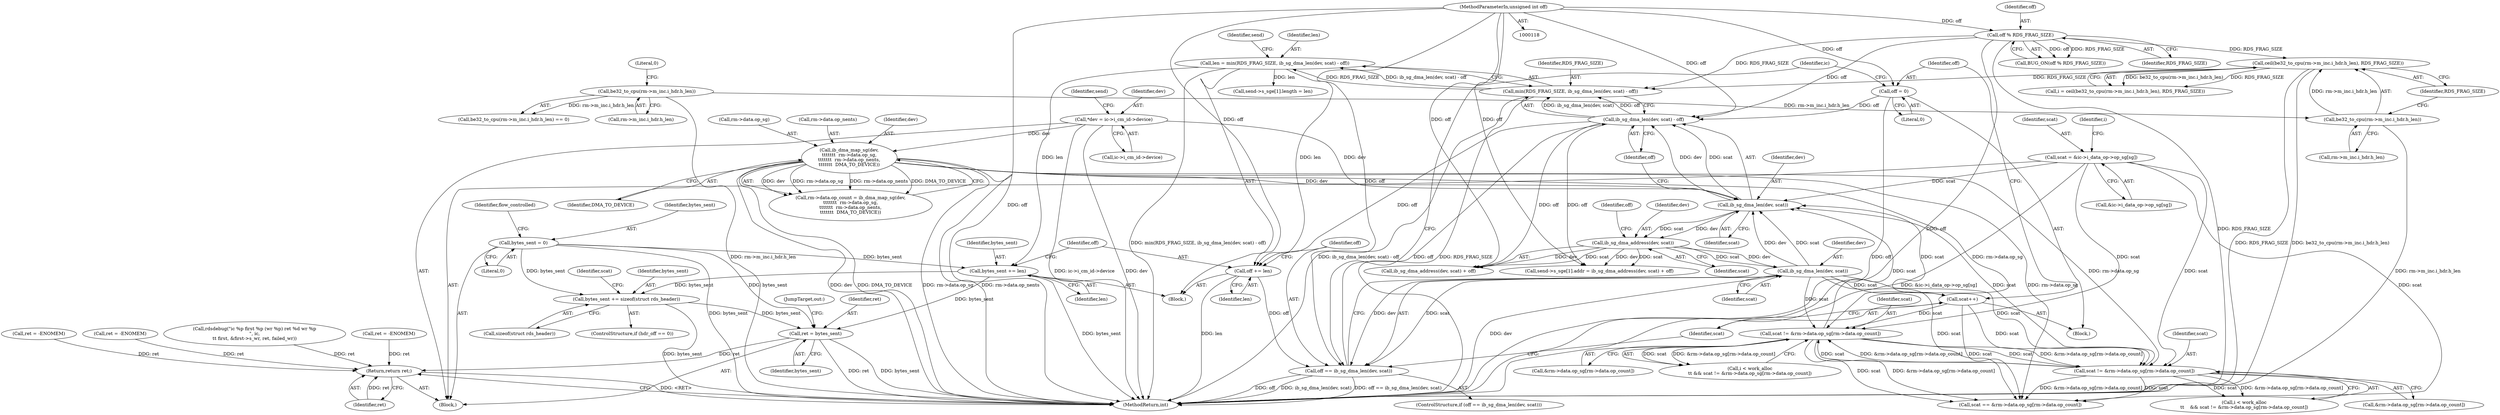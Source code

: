 digraph "0_linux_6094628bfd94323fc1cea05ec2c6affd98c18f7f@API" {
"1000870" [label="(Call,bytes_sent += sizeof(struct rds_header))"];
"1000714" [label="(Call,bytes_sent += len)"];
"1000676" [label="(Call,len = min(RDS_FRAG_SIZE, ib_sg_dma_len(dev, scat) - off))"];
"1000678" [label="(Call,min(RDS_FRAG_SIZE, ib_sg_dma_len(dev, scat) - off))"];
"1000234" [label="(Call,ceil(be32_to_cpu(rm->m_inc.i_hdr.h_len), RDS_FRAG_SIZE))"];
"1000235" [label="(Call,be32_to_cpu(rm->m_inc.i_hdr.h_len))"];
"1000219" [label="(Call,be32_to_cpu(rm->m_inc.i_hdr.h_len))"];
"1000177" [label="(Call,off % RDS_FRAG_SIZE)"];
"1000123" [label="(MethodParameterIn,unsigned int off)"];
"1000680" [label="(Call,ib_sg_dma_len(dev, scat) - off)"];
"1000681" [label="(Call,ib_sg_dma_len(dev, scat))"];
"1000723" [label="(Call,ib_sg_dma_len(dev, scat))"];
"1000701" [label="(Call,ib_sg_dma_address(dev, scat))"];
"1000132" [label="(Call,*dev = ic->i_cm_id->device)"];
"1000345" [label="(Call,ib_dma_map_sg(dev,\n\t\t\t\t\t\t\t  rm->data.op_sg,\n\t\t\t\t\t\t\t  rm->data.op_nents,\n\t\t\t\t\t\t\t  DMA_TO_DEVICE))"];
"1000852" [label="(Call,scat != &rm->data.op_sg[rm->data.op_count])"];
"1000661" [label="(Call,scat != &rm->data.op_sg[rm->data.op_count])"];
"1000558" [label="(Call,scat = &ic->i_data_op->op_sg[sg])"];
"1000727" [label="(Call,scat++)"];
"1000729" [label="(Call,off = 0)"];
"1000721" [label="(Call,off == ib_sg_dma_len(dev, scat))"];
"1000717" [label="(Call,off += len)"];
"1000164" [label="(Call,bytes_sent = 0)"];
"1001018" [label="(Call,ret = bytes_sent)"];
"1001024" [label="(Return,return ret;)"];
"1000141" [label="(Identifier,send)"];
"1000133" [label="(Identifier,dev)"];
"1000704" [label="(Identifier,off)"];
"1000177" [label="(Call,off % RDS_FRAG_SIZE)"];
"1000235" [label="(Call,be32_to_cpu(rm->m_inc.i_hdr.h_len))"];
"1001025" [label="(Identifier,ret)"];
"1000692" [label="(Call,send->s_sge[1].addr = ib_sg_dma_address(dev, scat) + off)"];
"1000134" [label="(Call,ic->i_cm_id->device)"];
"1000728" [label="(Identifier,scat)"];
"1001026" [label="(MethodReturn,int)"];
"1000871" [label="(Identifier,bytes_sent)"];
"1000680" [label="(Call,ib_sg_dma_len(dev, scat) - off)"];
"1000220" [label="(Call,rm->m_inc.i_hdr.h_len)"];
"1000347" [label="(Call,rm->data.op_sg)"];
"1000727" [label="(Call,scat++)"];
"1000730" [label="(Identifier,off)"];
"1000678" [label="(Call,min(RDS_FRAG_SIZE, ib_sg_dma_len(dev, scat) - off))"];
"1000714" [label="(Call,bytes_sent += len)"];
"1000357" [label="(Identifier,DMA_TO_DEVICE)"];
"1000234" [label="(Call,ceil(be32_to_cpu(rm->m_inc.i_hdr.h_len), RDS_FRAG_SIZE))"];
"1000876" [label="(Identifier,scat)"];
"1000663" [label="(Call,&rm->data.op_sg[rm->data.op_count])"];
"1000700" [label="(Call,ib_sg_dma_address(dev, scat) + off)"];
"1000683" [label="(Identifier,scat)"];
"1000688" [label="(Identifier,send)"];
"1000724" [label="(Identifier,dev)"];
"1000676" [label="(Call,len = min(RDS_FRAG_SIZE, ib_sg_dma_len(dev, scat) - off))"];
"1001021" [label="(JumpTarget,out:)"];
"1000662" [label="(Identifier,scat)"];
"1000559" [label="(Identifier,scat)"];
"1000345" [label="(Call,ib_dma_map_sg(dev,\n\t\t\t\t\t\t\t  rm->data.op_sg,\n\t\t\t\t\t\t\t  rm->data.op_nents,\n\t\t\t\t\t\t\t  DMA_TO_DEVICE))"];
"1000267" [label="(Call,ret = -ENOMEM)"];
"1001020" [label="(Identifier,bytes_sent)"];
"1000352" [label="(Call,rm->data.op_nents)"];
"1000705" [label="(Call,send->s_sge[1].length = len)"];
"1000560" [label="(Call,&ic->i_data_op->op_sg[sg])"];
"1000165" [label="(Identifier,bytes_sent)"];
"1000872" [label="(Call,sizeof(struct rds_header))"];
"1000719" [label="(Identifier,len)"];
"1000661" [label="(Call,scat != &rm->data.op_sg[rm->data.op_count])"];
"1001024" [label="(Return,return ret;)"];
"1000717" [label="(Call,off += len)"];
"1000718" [label="(Identifier,off)"];
"1000722" [label="(Identifier,off)"];
"1000684" [label="(Identifier,off)"];
"1000870" [label="(Call,bytes_sent += sizeof(struct rds_header))"];
"1000232" [label="(Call,i = ceil(be32_to_cpu(rm->m_inc.i_hdr.h_len), RDS_FRAG_SIZE))"];
"1000679" [label="(Identifier,RDS_FRAG_SIZE)"];
"1000966" [label="(Call,rdsdebug(\"ic %p first %p (wr %p) ret %d wr %p\n\", ic,\n\t\t first, &first->s_wr, ret, failed_wr))"];
"1000164" [label="(Call,bytes_sent = 0)"];
"1000227" [label="(Literal,0)"];
"1000726" [label="(Block,)"];
"1000731" [label="(Literal,0)"];
"1000720" [label="(ControlStructure,if (off == ib_sg_dma_len(dev, scat)))"];
"1000236" [label="(Call,rm->m_inc.i_hdr.h_len)"];
"1000682" [label="(Identifier,dev)"];
"1000733" [label="(Identifier,ic)"];
"1000681" [label="(Call,ib_sg_dma_len(dev, scat))"];
"1000384" [label="(Call,ret = -ENOMEM)"];
"1000848" [label="(Call,i < work_alloc\n\t\t && scat != &rm->data.op_sg[rm->data.op_count])"];
"1000729" [label="(Call,off = 0)"];
"1000716" [label="(Identifier,len)"];
"1000166" [label="(Literal,0)"];
"1000657" [label="(Call,i < work_alloc\n\t\t    && scat != &rm->data.op_sg[rm->data.op_count])"];
"1000701" [label="(Call,ib_sg_dma_address(dev, scat))"];
"1000346" [label="(Identifier,dev)"];
"1000339" [label="(Call,rm->data.op_count = ib_dma_map_sg(dev,\n\t\t\t\t\t\t\t  rm->data.op_sg,\n\t\t\t\t\t\t\t  rm->data.op_nents,\n\t\t\t\t\t\t\t  DMA_TO_DEVICE))"];
"1001018" [label="(Call,ret = bytes_sent)"];
"1000123" [label="(MethodParameterIn,unsigned int off)"];
"1000853" [label="(Identifier,scat)"];
"1000219" [label="(Call,be32_to_cpu(rm->m_inc.i_hdr.h_len))"];
"1000132" [label="(Call,*dev = ic->i_cm_id->device)"];
"1000715" [label="(Identifier,bytes_sent)"];
"1000321" [label="(Call,ret = -ENOMEM)"];
"1000854" [label="(Call,&rm->data.op_sg[rm->data.op_count])"];
"1000723" [label="(Call,ib_sg_dma_len(dev, scat))"];
"1001019" [label="(Identifier,ret)"];
"1000176" [label="(Call,BUG_ON(off % RDS_FRAG_SIZE))"];
"1000558" [label="(Call,scat = &ic->i_data_op->op_sg[sg])"];
"1000675" [label="(Block,)"];
"1000569" [label="(Identifier,i)"];
"1000852" [label="(Call,scat != &rm->data.op_sg[rm->data.op_count])"];
"1000243" [label="(Identifier,RDS_FRAG_SIZE)"];
"1000721" [label="(Call,off == ib_sg_dma_len(dev, scat))"];
"1000179" [label="(Identifier,RDS_FRAG_SIZE)"];
"1000677" [label="(Identifier,len)"];
"1000170" [label="(Identifier,flow_controlled)"];
"1000178" [label="(Identifier,off)"];
"1000703" [label="(Identifier,scat)"];
"1000124" [label="(Block,)"];
"1000725" [label="(Identifier,scat)"];
"1000702" [label="(Identifier,dev)"];
"1000218" [label="(Call,be32_to_cpu(rm->m_inc.i_hdr.h_len) == 0)"];
"1000866" [label="(ControlStructure,if (hdr_off == 0))"];
"1000875" [label="(Call,scat == &rm->data.op_sg[rm->data.op_count])"];
"1000870" -> "1000866"  [label="AST: "];
"1000870" -> "1000872"  [label="CFG: "];
"1000871" -> "1000870"  [label="AST: "];
"1000872" -> "1000870"  [label="AST: "];
"1000876" -> "1000870"  [label="CFG: "];
"1000870" -> "1001026"  [label="DDG: bytes_sent"];
"1000714" -> "1000870"  [label="DDG: bytes_sent"];
"1000164" -> "1000870"  [label="DDG: bytes_sent"];
"1000870" -> "1001018"  [label="DDG: bytes_sent"];
"1000714" -> "1000675"  [label="AST: "];
"1000714" -> "1000716"  [label="CFG: "];
"1000715" -> "1000714"  [label="AST: "];
"1000716" -> "1000714"  [label="AST: "];
"1000718" -> "1000714"  [label="CFG: "];
"1000714" -> "1001026"  [label="DDG: bytes_sent"];
"1000676" -> "1000714"  [label="DDG: len"];
"1000164" -> "1000714"  [label="DDG: bytes_sent"];
"1000714" -> "1001018"  [label="DDG: bytes_sent"];
"1000676" -> "1000675"  [label="AST: "];
"1000676" -> "1000678"  [label="CFG: "];
"1000677" -> "1000676"  [label="AST: "];
"1000678" -> "1000676"  [label="AST: "];
"1000688" -> "1000676"  [label="CFG: "];
"1000676" -> "1001026"  [label="DDG: min(RDS_FRAG_SIZE, ib_sg_dma_len(dev, scat) - off)"];
"1000678" -> "1000676"  [label="DDG: RDS_FRAG_SIZE"];
"1000678" -> "1000676"  [label="DDG: ib_sg_dma_len(dev, scat) - off"];
"1000676" -> "1000705"  [label="DDG: len"];
"1000676" -> "1000717"  [label="DDG: len"];
"1000678" -> "1000680"  [label="CFG: "];
"1000679" -> "1000678"  [label="AST: "];
"1000680" -> "1000678"  [label="AST: "];
"1000678" -> "1001026"  [label="DDG: ib_sg_dma_len(dev, scat) - off"];
"1000678" -> "1001026"  [label="DDG: RDS_FRAG_SIZE"];
"1000234" -> "1000678"  [label="DDG: RDS_FRAG_SIZE"];
"1000177" -> "1000678"  [label="DDG: RDS_FRAG_SIZE"];
"1000680" -> "1000678"  [label="DDG: ib_sg_dma_len(dev, scat)"];
"1000680" -> "1000678"  [label="DDG: off"];
"1000234" -> "1000232"  [label="AST: "];
"1000234" -> "1000243"  [label="CFG: "];
"1000235" -> "1000234"  [label="AST: "];
"1000243" -> "1000234"  [label="AST: "];
"1000232" -> "1000234"  [label="CFG: "];
"1000234" -> "1001026"  [label="DDG: be32_to_cpu(rm->m_inc.i_hdr.h_len)"];
"1000234" -> "1001026"  [label="DDG: RDS_FRAG_SIZE"];
"1000234" -> "1000232"  [label="DDG: be32_to_cpu(rm->m_inc.i_hdr.h_len)"];
"1000234" -> "1000232"  [label="DDG: RDS_FRAG_SIZE"];
"1000235" -> "1000234"  [label="DDG: rm->m_inc.i_hdr.h_len"];
"1000177" -> "1000234"  [label="DDG: RDS_FRAG_SIZE"];
"1000235" -> "1000236"  [label="CFG: "];
"1000236" -> "1000235"  [label="AST: "];
"1000243" -> "1000235"  [label="CFG: "];
"1000235" -> "1001026"  [label="DDG: rm->m_inc.i_hdr.h_len"];
"1000219" -> "1000235"  [label="DDG: rm->m_inc.i_hdr.h_len"];
"1000219" -> "1000218"  [label="AST: "];
"1000219" -> "1000220"  [label="CFG: "];
"1000220" -> "1000219"  [label="AST: "];
"1000227" -> "1000219"  [label="CFG: "];
"1000219" -> "1001026"  [label="DDG: rm->m_inc.i_hdr.h_len"];
"1000219" -> "1000218"  [label="DDG: rm->m_inc.i_hdr.h_len"];
"1000177" -> "1000176"  [label="AST: "];
"1000177" -> "1000179"  [label="CFG: "];
"1000178" -> "1000177"  [label="AST: "];
"1000179" -> "1000177"  [label="AST: "];
"1000176" -> "1000177"  [label="CFG: "];
"1000177" -> "1001026"  [label="DDG: off"];
"1000177" -> "1001026"  [label="DDG: RDS_FRAG_SIZE"];
"1000177" -> "1000176"  [label="DDG: off"];
"1000177" -> "1000176"  [label="DDG: RDS_FRAG_SIZE"];
"1000123" -> "1000177"  [label="DDG: off"];
"1000177" -> "1000680"  [label="DDG: off"];
"1000123" -> "1000118"  [label="AST: "];
"1000123" -> "1001026"  [label="DDG: off"];
"1000123" -> "1000680"  [label="DDG: off"];
"1000123" -> "1000692"  [label="DDG: off"];
"1000123" -> "1000700"  [label="DDG: off"];
"1000123" -> "1000717"  [label="DDG: off"];
"1000123" -> "1000721"  [label="DDG: off"];
"1000123" -> "1000729"  [label="DDG: off"];
"1000680" -> "1000684"  [label="CFG: "];
"1000681" -> "1000680"  [label="AST: "];
"1000684" -> "1000680"  [label="AST: "];
"1000681" -> "1000680"  [label="DDG: dev"];
"1000681" -> "1000680"  [label="DDG: scat"];
"1000729" -> "1000680"  [label="DDG: off"];
"1000721" -> "1000680"  [label="DDG: off"];
"1000680" -> "1000692"  [label="DDG: off"];
"1000680" -> "1000700"  [label="DDG: off"];
"1000680" -> "1000717"  [label="DDG: off"];
"1000681" -> "1000683"  [label="CFG: "];
"1000682" -> "1000681"  [label="AST: "];
"1000683" -> "1000681"  [label="AST: "];
"1000684" -> "1000681"  [label="CFG: "];
"1000723" -> "1000681"  [label="DDG: dev"];
"1000723" -> "1000681"  [label="DDG: scat"];
"1000132" -> "1000681"  [label="DDG: dev"];
"1000345" -> "1000681"  [label="DDG: dev"];
"1000852" -> "1000681"  [label="DDG: scat"];
"1000661" -> "1000681"  [label="DDG: scat"];
"1000558" -> "1000681"  [label="DDG: scat"];
"1000727" -> "1000681"  [label="DDG: scat"];
"1000681" -> "1000701"  [label="DDG: dev"];
"1000681" -> "1000701"  [label="DDG: scat"];
"1000723" -> "1000721"  [label="AST: "];
"1000723" -> "1000725"  [label="CFG: "];
"1000724" -> "1000723"  [label="AST: "];
"1000725" -> "1000723"  [label="AST: "];
"1000721" -> "1000723"  [label="CFG: "];
"1000723" -> "1001026"  [label="DDG: dev"];
"1000723" -> "1000661"  [label="DDG: scat"];
"1000723" -> "1000721"  [label="DDG: dev"];
"1000723" -> "1000721"  [label="DDG: scat"];
"1000701" -> "1000723"  [label="DDG: dev"];
"1000701" -> "1000723"  [label="DDG: scat"];
"1000723" -> "1000727"  [label="DDG: scat"];
"1000723" -> "1000852"  [label="DDG: scat"];
"1000723" -> "1000875"  [label="DDG: scat"];
"1000701" -> "1000700"  [label="AST: "];
"1000701" -> "1000703"  [label="CFG: "];
"1000702" -> "1000701"  [label="AST: "];
"1000703" -> "1000701"  [label="AST: "];
"1000704" -> "1000701"  [label="CFG: "];
"1000701" -> "1000692"  [label="DDG: dev"];
"1000701" -> "1000692"  [label="DDG: scat"];
"1000701" -> "1000700"  [label="DDG: dev"];
"1000701" -> "1000700"  [label="DDG: scat"];
"1000132" -> "1000124"  [label="AST: "];
"1000132" -> "1000134"  [label="CFG: "];
"1000133" -> "1000132"  [label="AST: "];
"1000134" -> "1000132"  [label="AST: "];
"1000141" -> "1000132"  [label="CFG: "];
"1000132" -> "1001026"  [label="DDG: ic->i_cm_id->device"];
"1000132" -> "1001026"  [label="DDG: dev"];
"1000132" -> "1000345"  [label="DDG: dev"];
"1000345" -> "1000339"  [label="AST: "];
"1000345" -> "1000357"  [label="CFG: "];
"1000346" -> "1000345"  [label="AST: "];
"1000347" -> "1000345"  [label="AST: "];
"1000352" -> "1000345"  [label="AST: "];
"1000357" -> "1000345"  [label="AST: "];
"1000339" -> "1000345"  [label="CFG: "];
"1000345" -> "1001026"  [label="DDG: DMA_TO_DEVICE"];
"1000345" -> "1001026"  [label="DDG: rm->data.op_sg"];
"1000345" -> "1001026"  [label="DDG: rm->data.op_nents"];
"1000345" -> "1001026"  [label="DDG: dev"];
"1000345" -> "1000339"  [label="DDG: dev"];
"1000345" -> "1000339"  [label="DDG: rm->data.op_sg"];
"1000345" -> "1000339"  [label="DDG: rm->data.op_nents"];
"1000345" -> "1000339"  [label="DDG: DMA_TO_DEVICE"];
"1000345" -> "1000661"  [label="DDG: rm->data.op_sg"];
"1000345" -> "1000852"  [label="DDG: rm->data.op_sg"];
"1000345" -> "1000875"  [label="DDG: rm->data.op_sg"];
"1000852" -> "1000848"  [label="AST: "];
"1000852" -> "1000854"  [label="CFG: "];
"1000853" -> "1000852"  [label="AST: "];
"1000854" -> "1000852"  [label="AST: "];
"1000848" -> "1000852"  [label="CFG: "];
"1000852" -> "1000661"  [label="DDG: scat"];
"1000852" -> "1000661"  [label="DDG: &rm->data.op_sg[rm->data.op_count]"];
"1000852" -> "1000848"  [label="DDG: scat"];
"1000852" -> "1000848"  [label="DDG: &rm->data.op_sg[rm->data.op_count]"];
"1000661" -> "1000852"  [label="DDG: scat"];
"1000661" -> "1000852"  [label="DDG: &rm->data.op_sg[rm->data.op_count]"];
"1000558" -> "1000852"  [label="DDG: scat"];
"1000727" -> "1000852"  [label="DDG: scat"];
"1000852" -> "1000875"  [label="DDG: scat"];
"1000852" -> "1000875"  [label="DDG: &rm->data.op_sg[rm->data.op_count]"];
"1000661" -> "1000657"  [label="AST: "];
"1000661" -> "1000663"  [label="CFG: "];
"1000662" -> "1000661"  [label="AST: "];
"1000663" -> "1000661"  [label="AST: "];
"1000657" -> "1000661"  [label="CFG: "];
"1000661" -> "1000657"  [label="DDG: scat"];
"1000661" -> "1000657"  [label="DDG: &rm->data.op_sg[rm->data.op_count]"];
"1000558" -> "1000661"  [label="DDG: scat"];
"1000727" -> "1000661"  [label="DDG: scat"];
"1000661" -> "1000875"  [label="DDG: scat"];
"1000661" -> "1000875"  [label="DDG: &rm->data.op_sg[rm->data.op_count]"];
"1000558" -> "1000124"  [label="AST: "];
"1000558" -> "1000560"  [label="CFG: "];
"1000559" -> "1000558"  [label="AST: "];
"1000560" -> "1000558"  [label="AST: "];
"1000569" -> "1000558"  [label="CFG: "];
"1000558" -> "1001026"  [label="DDG: &ic->i_data_op->op_sg[sg]"];
"1000558" -> "1000875"  [label="DDG: scat"];
"1000727" -> "1000726"  [label="AST: "];
"1000727" -> "1000728"  [label="CFG: "];
"1000728" -> "1000727"  [label="AST: "];
"1000730" -> "1000727"  [label="CFG: "];
"1000727" -> "1000875"  [label="DDG: scat"];
"1000729" -> "1000726"  [label="AST: "];
"1000729" -> "1000731"  [label="CFG: "];
"1000730" -> "1000729"  [label="AST: "];
"1000731" -> "1000729"  [label="AST: "];
"1000733" -> "1000729"  [label="CFG: "];
"1000729" -> "1001026"  [label="DDG: off"];
"1000721" -> "1000720"  [label="AST: "];
"1000722" -> "1000721"  [label="AST: "];
"1000728" -> "1000721"  [label="CFG: "];
"1000733" -> "1000721"  [label="CFG: "];
"1000721" -> "1001026"  [label="DDG: off == ib_sg_dma_len(dev, scat)"];
"1000721" -> "1001026"  [label="DDG: off"];
"1000721" -> "1001026"  [label="DDG: ib_sg_dma_len(dev, scat)"];
"1000717" -> "1000721"  [label="DDG: off"];
"1000717" -> "1000675"  [label="AST: "];
"1000717" -> "1000719"  [label="CFG: "];
"1000718" -> "1000717"  [label="AST: "];
"1000719" -> "1000717"  [label="AST: "];
"1000722" -> "1000717"  [label="CFG: "];
"1000717" -> "1001026"  [label="DDG: len"];
"1000164" -> "1000124"  [label="AST: "];
"1000164" -> "1000166"  [label="CFG: "];
"1000165" -> "1000164"  [label="AST: "];
"1000166" -> "1000164"  [label="AST: "];
"1000170" -> "1000164"  [label="CFG: "];
"1000164" -> "1001026"  [label="DDG: bytes_sent"];
"1000164" -> "1001018"  [label="DDG: bytes_sent"];
"1001018" -> "1000124"  [label="AST: "];
"1001018" -> "1001020"  [label="CFG: "];
"1001019" -> "1001018"  [label="AST: "];
"1001020" -> "1001018"  [label="AST: "];
"1001021" -> "1001018"  [label="CFG: "];
"1001018" -> "1001026"  [label="DDG: ret"];
"1001018" -> "1001026"  [label="DDG: bytes_sent"];
"1001018" -> "1001024"  [label="DDG: ret"];
"1001024" -> "1000124"  [label="AST: "];
"1001024" -> "1001025"  [label="CFG: "];
"1001025" -> "1001024"  [label="AST: "];
"1001026" -> "1001024"  [label="CFG: "];
"1001024" -> "1001026"  [label="DDG: <RET>"];
"1001025" -> "1001024"  [label="DDG: ret"];
"1000966" -> "1001024"  [label="DDG: ret"];
"1000267" -> "1001024"  [label="DDG: ret"];
"1000321" -> "1001024"  [label="DDG: ret"];
"1000384" -> "1001024"  [label="DDG: ret"];
}
